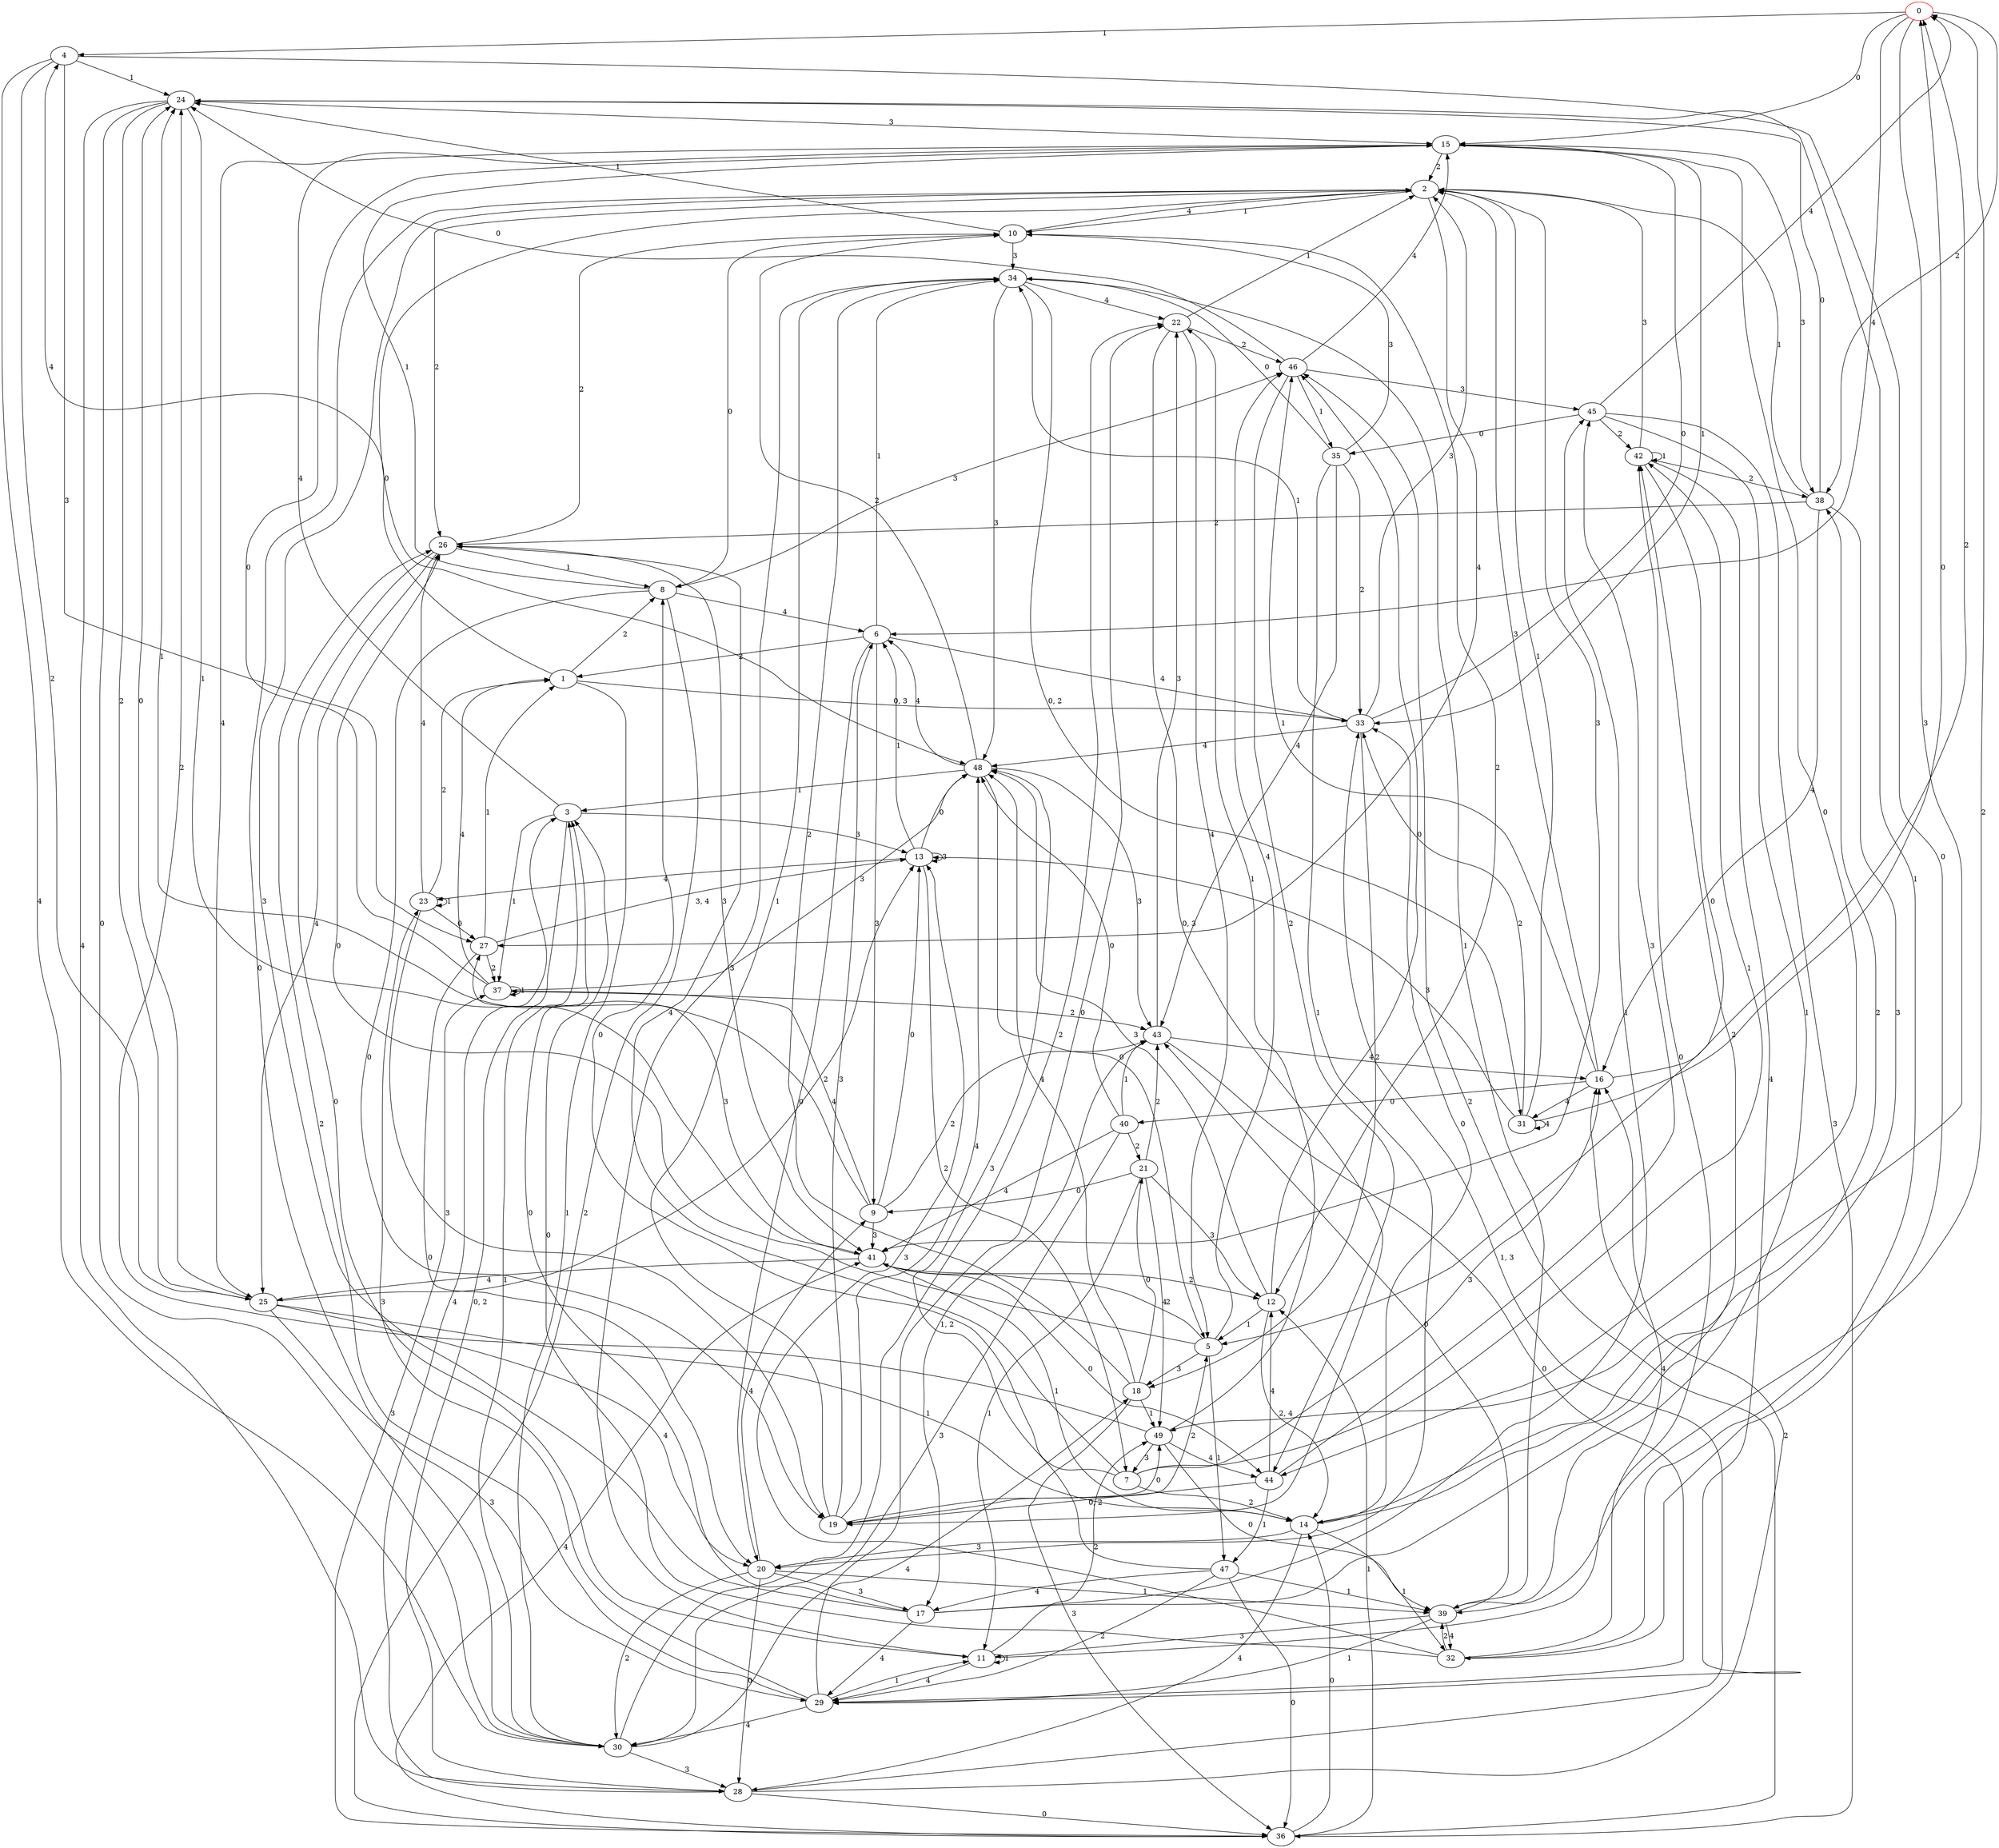 digraph g {
0 [label= "0"] [color="red"];
1 [label= "1"];
2 [label= "2"];
3 [label= "3"];
4 [label= "4"];
5 [label= "5"];
6 [label= "6"];
7 [label= "7"];
8 [label= "8"];
9 [label= "9"];
10 [label= "10"];
11 [label= "11"];
12 [label= "12"];
13 [label= "13"];
14 [label= "14"];
15 [label= "15"];
16 [label= "16"];
17 [label= "17"];
18 [label= "18"];
19 [label= "19"];
20 [label= "20"];
21 [label= "21"];
22 [label= "22"];
23 [label= "23"];
24 [label= "24"];
25 [label= "25"];
26 [label= "26"];
27 [label= "27"];
28 [label= "28"];
29 [label= "29"];
30 [label= "30"];
31 [label= "31"];
32 [label= "32"];
33 [label= "33"];
34 [label= "34"];
35 [label= "35"];
36 [label= "36"];
37 [label= "37"];
38 [label= "38"];
39 [label= "39"];
40 [label= "40"];
41 [label= "41"];
42 [label= "42"];
43 [label= "43"];
44 [label= "44"];
45 [label= "45"];
46 [label= "46"];
47 [label= "47"];
48 [label= "48"];
49 [label= "49"];
0 -> 15[label= "0"];
0 -> 4[label= "1"];
0 -> 38[label= "2"];
0 -> 49[label= "3"];
0 -> 6[label= "4"];
1 -> 30[label= "1"];
1 -> 8[label= "2"];
1 -> 4[label= "4"];
2 -> 48[label= "0"];
2 -> 10[label= "1"];
2 -> 26[label= "2"];
2 -> 41[label= "3"];
2 -> 27[label= "4"];
3 -> 37[label= "1"];
3 -> 13[label= "3"];
3 -> 15[label= "4"];
4 -> 32[label= "0"];
4 -> 24[label= "1"];
4 -> 25[label= "2"];
4 -> 27[label= "3"];
4 -> 30[label= "4"];
5 -> 26[label= "0"];
5 -> 47[label= "1"];
5 -> 41[label= "2"];
5 -> 18[label= "3"];
5 -> 46[label= "4"];
6 -> 20[label= "0"];
6 -> 34[label= "1"];
6 -> 1[label= "2"];
6 -> 9[label= "3"];
6 -> 33[label= "4"];
7 -> 8[label= "0"];
7 -> 42[label= "1"];
7 -> 14[label= "2"];
7 -> 16[label= "3"];
7 -> 26[label= "4"];
8 -> 19[label= "0"];
8 -> 15[label= "1"];
8 -> 36[label= "2"];
8 -> 46[label= "3"];
8 -> 6[label= "4"];
9 -> 13[label= "0"];
9 -> 24[label= "1"];
9 -> 43[label= "2"];
9 -> 41[label= "3"];
9 -> 37[label= "4"];
10 -> 8[label= "0"];
10 -> 24[label= "1"];
10 -> 12[label= "2"];
10 -> 34[label= "3"];
10 -> 2[label= "4"];
11 -> 42[label= "0"];
11 -> 11[label= "1"];
11 -> 49[label= "2"];
11 -> 34[label= "3"];
11 -> 29[label= "4"];
12 -> 46[label= "0"];
12 -> 5[label= "1"];
12 -> 48[label= "3"];
13 -> 48[label= "0"];
13 -> 6[label= "1"];
13 -> 7[label= "2"];
13 -> 13[label= "3"];
13 -> 23[label= "4"];
14 -> 33[label= "0"];
14 -> 32[label= "1"];
14 -> 38[label= "2"];
14 -> 20[label= "3"];
14 -> 28[label= "4"];
15 -> 44[label= "0"];
15 -> 33[label= "1"];
15 -> 2[label= "2"];
15 -> 38[label= "3"];
15 -> 25[label= "4"];
16 -> 40[label= "0"];
16 -> 46[label= "1"];
16 -> 0[label= "2"];
16 -> 2[label= "3"];
16 -> 31[label= "4"];
17 -> 3[label= "0"];
17 -> 45[label= "1"];
17 -> 42[label= "2"];
17 -> 2[label= "3"];
17 -> 29[label= "4"];
18 -> 21[label= "0"];
18 -> 49[label= "1"];
18 -> 34[label= "2"];
18 -> 36[label= "3"];
18 -> 48[label= "4"];
19 -> 49[label= "0"];
19 -> 34[label= "1"];
19 -> 5[label= "2"];
19 -> 6[label= "3"];
19 -> 48[label= "4"];
20 -> 28[label= "0"];
20 -> 39[label= "1"];
20 -> 30[label= "2"];
20 -> 17[label= "3"];
20 -> 9[label= "4"];
21 -> 9[label= "0"];
21 -> 11[label= "1"];
21 -> 43[label= "2"];
21 -> 12[label= "3"];
21 -> 49[label= "4"];
22 -> 2[label= "1"];
22 -> 46[label= "2"];
22 -> 5[label= "4"];
23 -> 27[label= "0"];
23 -> 23[label= "1"];
23 -> 1[label= "2"];
23 -> 19[label= "3"];
23 -> 26[label= "4"];
24 -> 30[label= "0"];
24 -> 41[label= "1"];
24 -> 25[label= "2"];
24 -> 15[label= "3"];
24 -> 28[label= "4"];
25 -> 24[label= "0"];
25 -> 14[label= "1"];
25 -> 13[label= "2"];
25 -> 29[label= "3"];
25 -> 20[label= "4"];
26 -> 11[label= "0"];
26 -> 8[label= "1"];
26 -> 10[label= "2"];
26 -> 41[label= "3"];
26 -> 25[label= "4"];
27 -> 20[label= "0"];
27 -> 1[label= "1"];
27 -> 37[label= "2"];
28 -> 36[label= "0"];
28 -> 16[label= "2"];
28 -> 3[label= "4"];
29 -> 22[label= "0"];
29 -> 11[label= "1"];
29 -> 26[label= "2"];
29 -> 23[label= "3"];
29 -> 30[label= "4"];
30 -> 2[label= "0"];
30 -> 3[label= "1"];
30 -> 22[label= "2"];
30 -> 28[label= "3"];
30 -> 18[label= "4"];
31 -> 0[label= "0"];
31 -> 2[label= "1"];
31 -> 33[label= "2"];
31 -> 13[label= "3"];
31 -> 31[label= "4"];
32 -> 3[label= "0"];
32 -> 24[label= "1"];
32 -> 39[label= "2"];
32 -> 13[label= "3"];
32 -> 16[label= "4"];
33 -> 15[label= "0"];
33 -> 34[label= "1"];
33 -> 18[label= "2"];
33 -> 2[label= "3"];
33 -> 48[label= "4"];
34 -> 39[label= "1"];
34 -> 48[label= "3"];
34 -> 22[label= "4"];
35 -> 34[label= "0"];
35 -> 20[label= "1"];
35 -> 33[label= "2"];
35 -> 10[label= "3"];
35 -> 43[label= "4"];
36 -> 14[label= "0"];
36 -> 12[label= "1"];
36 -> 46[label= "2"];
36 -> 37[label= "3"];
36 -> 41[label= "4"];
37 -> 15[label= "0"];
37 -> 37[label= "1"];
37 -> 43[label= "2"];
37 -> 48[label= "3"];
37 -> 1[label= "4"];
38 -> 24[label= "0"];
38 -> 2[label= "1"];
38 -> 26[label= "2"];
38 -> 14[label= "3"];
38 -> 16[label= "4"];
39 -> 43[label= "0"];
39 -> 29[label= "1"];
39 -> 0[label= "2"];
39 -> 11[label= "3"];
39 -> 32[label= "4"];
40 -> 48[label= "0"];
40 -> 43[label= "1"];
40 -> 21[label= "2"];
40 -> 30[label= "3"];
40 -> 41[label= "4"];
41 -> 44[label= "0"];
41 -> 14[label= "1"];
41 -> 12[label= "2"];
41 -> 27[label= "3"];
41 -> 25[label= "4"];
42 -> 5[label= "0"];
42 -> 42[label= "1"];
42 -> 38[label= "2"];
42 -> 2[label= "3"];
42 -> 29[label= "4"];
43 -> 29[label= "0"];
43 -> 22[label= "3"];
43 -> 16[label= "4"];
44 -> 47[label= "1"];
44 -> 45[label= "3"];
44 -> 12[label= "4"];
45 -> 35[label= "0"];
45 -> 39[label= "1"];
45 -> 42[label= "2"];
45 -> 36[label= "3"];
45 -> 0[label= "4"];
46 -> 24[label= "0"];
46 -> 35[label= "1"];
46 -> 44[label= "2"];
46 -> 45[label= "3"];
46 -> 15[label= "4"];
47 -> 36[label= "0"];
47 -> 39[label= "1"];
47 -> 29[label= "2"];
47 -> 48[label= "3"];
47 -> 17[label= "4"];
48 -> 5[label= "0"];
48 -> 3[label= "1"];
48 -> 10[label= "2"];
48 -> 43[label= "3"];
48 -> 6[label= "4"];
49 -> 39[label= "0"];
49 -> 22[label= "1"];
49 -> 24[label= "2"];
49 -> 7[label= "3"];
49 -> 44[label= "4"];
1 -> 33[label= "0, 3"];
3 -> 28[label= "0, 2"];
12 -> 14[label= "2, 4"];
22 -> 19[label= "0, 3"];
27 -> 13[label= "3, 4"];
28 -> 33[label= "1, 3"];
34 -> 31[label= "0, 2"];
43 -> 17[label= "1, 2"];
44 -> 19[label= "0, 2"];
}
